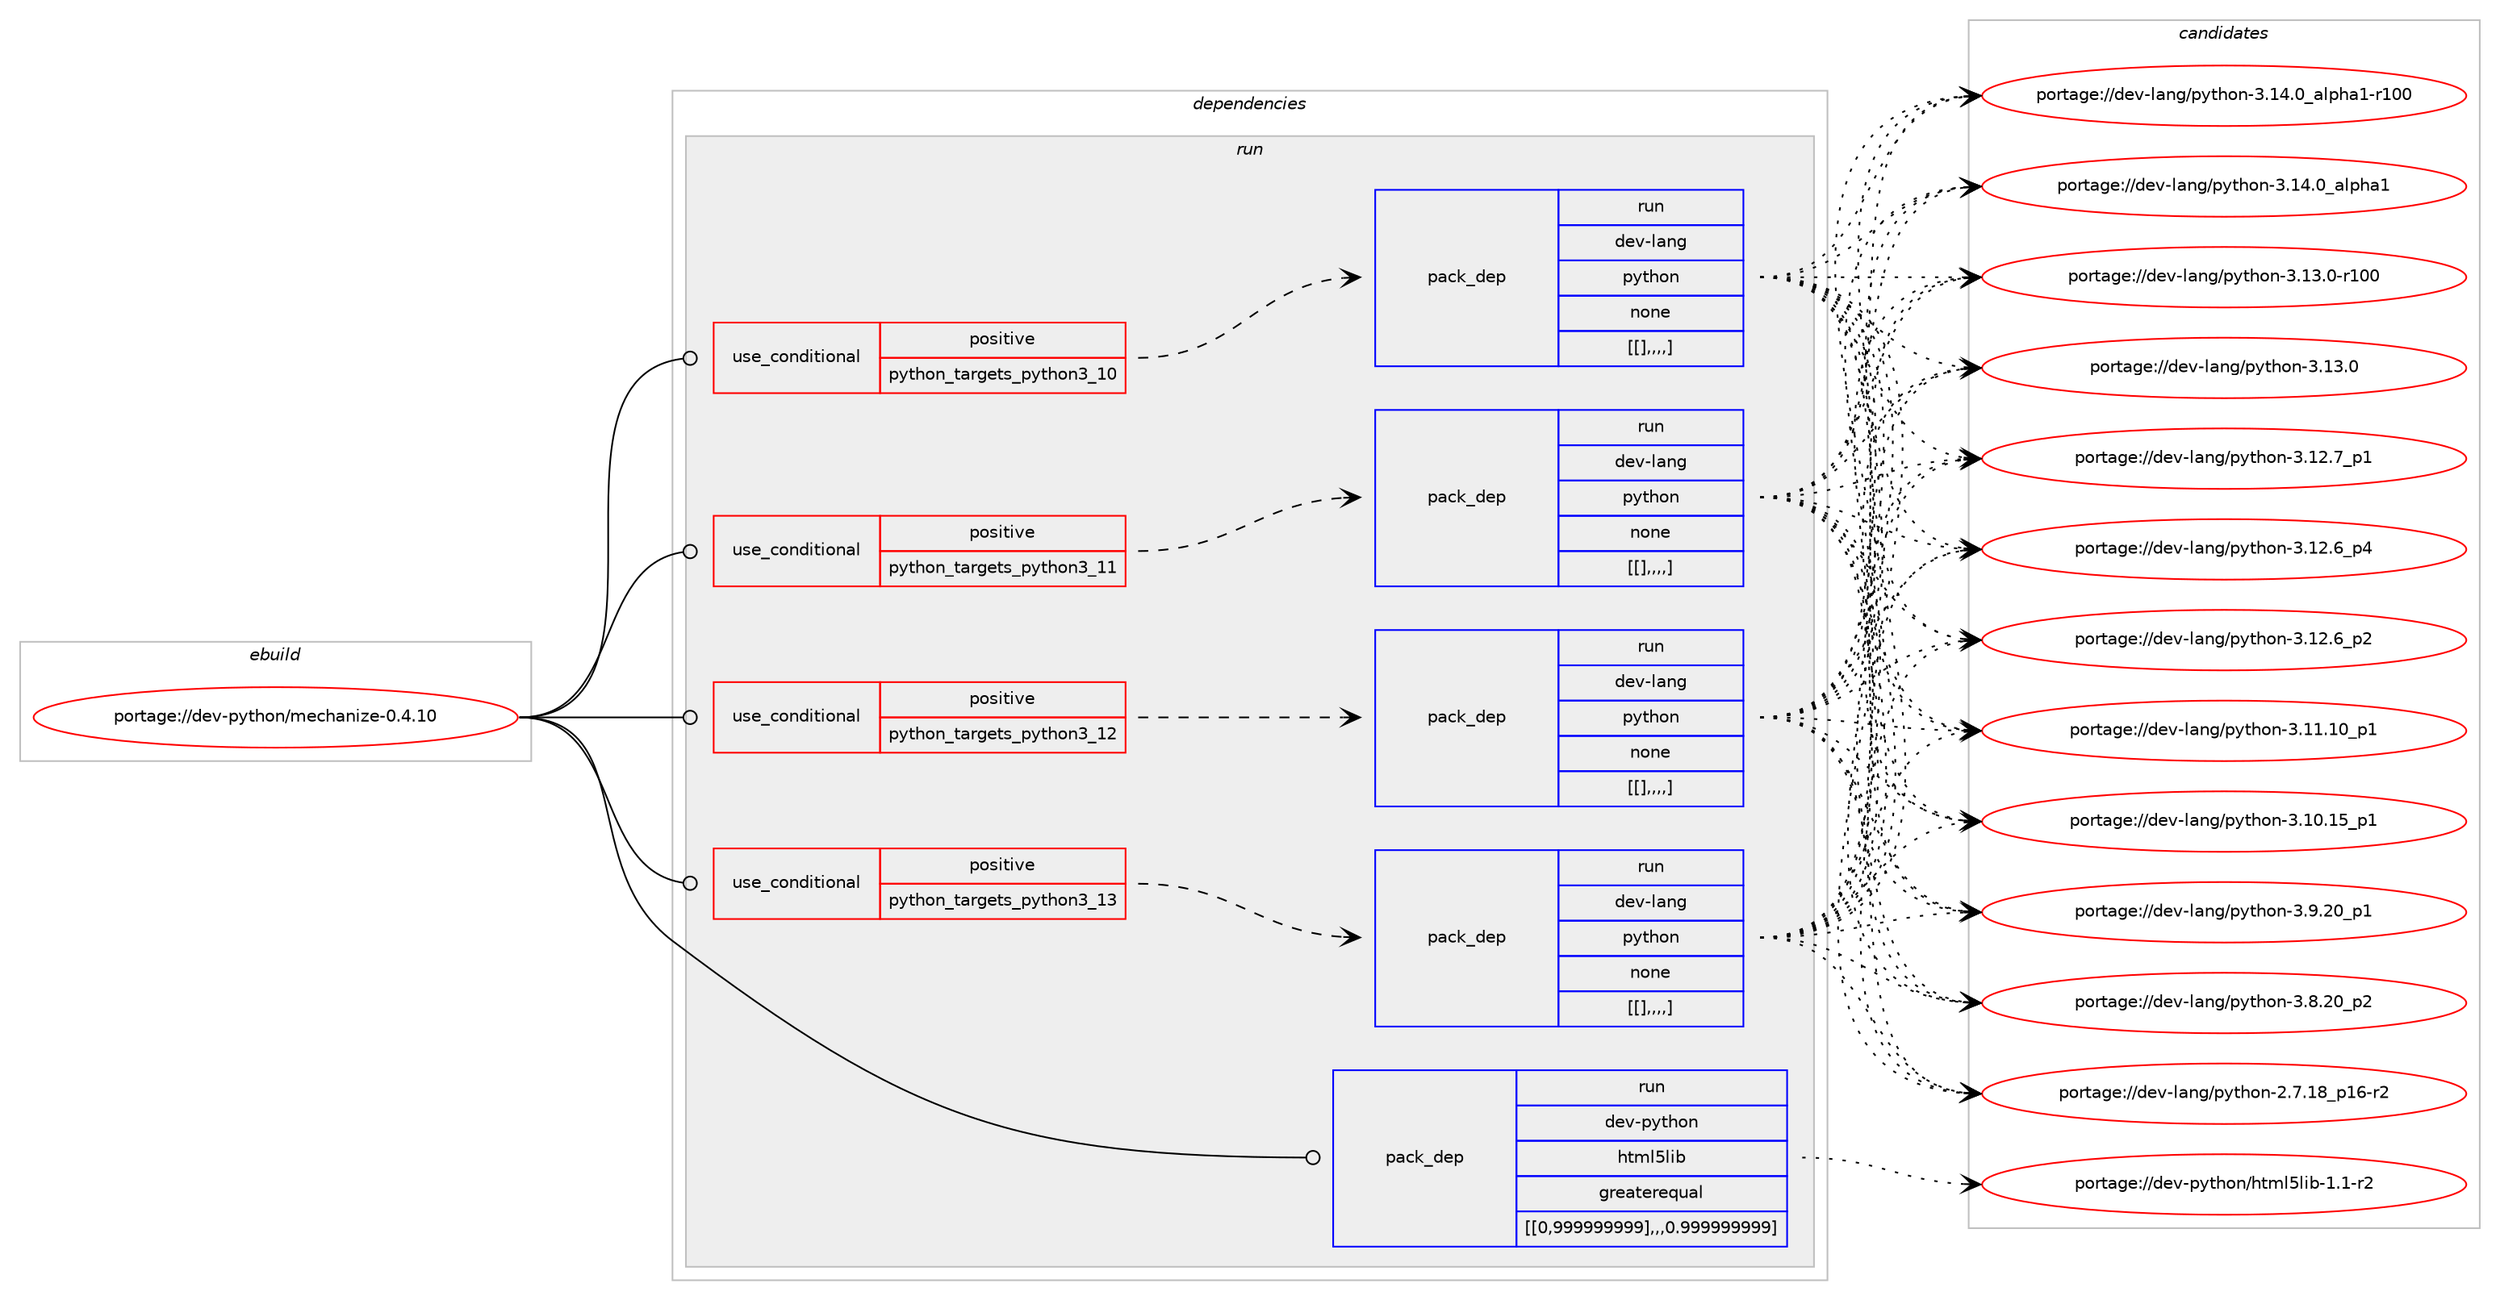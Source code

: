 digraph prolog {

# *************
# Graph options
# *************

newrank=true;
concentrate=true;
compound=true;
graph [rankdir=LR,fontname=Helvetica,fontsize=10,ranksep=1.5];#, ranksep=2.5, nodesep=0.2];
edge  [arrowhead=vee];
node  [fontname=Helvetica,fontsize=10];

# **********
# The ebuild
# **********

subgraph cluster_leftcol {
color=gray;
label=<<i>ebuild</i>>;
id [label="portage://dev-python/mechanize-0.4.10", color=red, width=4, href="../dev-python/mechanize-0.4.10.svg"];
}

# ****************
# The dependencies
# ****************

subgraph cluster_midcol {
color=gray;
label=<<i>dependencies</i>>;
subgraph cluster_compile {
fillcolor="#eeeeee";
style=filled;
label=<<i>compile</i>>;
}
subgraph cluster_compileandrun {
fillcolor="#eeeeee";
style=filled;
label=<<i>compile and run</i>>;
}
subgraph cluster_run {
fillcolor="#eeeeee";
style=filled;
label=<<i>run</i>>;
subgraph cond36979 {
dependency156743 [label=<<TABLE BORDER="0" CELLBORDER="1" CELLSPACING="0" CELLPADDING="4"><TR><TD ROWSPAN="3" CELLPADDING="10">use_conditional</TD></TR><TR><TD>positive</TD></TR><TR><TD>python_targets_python3_10</TD></TR></TABLE>>, shape=none, color=red];
subgraph pack118434 {
dependency156745 [label=<<TABLE BORDER="0" CELLBORDER="1" CELLSPACING="0" CELLPADDING="4" WIDTH="220"><TR><TD ROWSPAN="6" CELLPADDING="30">pack_dep</TD></TR><TR><TD WIDTH="110">run</TD></TR><TR><TD>dev-lang</TD></TR><TR><TD>python</TD></TR><TR><TD>none</TD></TR><TR><TD>[[],,,,]</TD></TR></TABLE>>, shape=none, color=blue];
}
dependency156743:e -> dependency156745:w [weight=20,style="dashed",arrowhead="vee"];
}
id:e -> dependency156743:w [weight=20,style="solid",arrowhead="odot"];
subgraph cond37007 {
dependency156775 [label=<<TABLE BORDER="0" CELLBORDER="1" CELLSPACING="0" CELLPADDING="4"><TR><TD ROWSPAN="3" CELLPADDING="10">use_conditional</TD></TR><TR><TD>positive</TD></TR><TR><TD>python_targets_python3_11</TD></TR></TABLE>>, shape=none, color=red];
subgraph pack118469 {
dependency156841 [label=<<TABLE BORDER="0" CELLBORDER="1" CELLSPACING="0" CELLPADDING="4" WIDTH="220"><TR><TD ROWSPAN="6" CELLPADDING="30">pack_dep</TD></TR><TR><TD WIDTH="110">run</TD></TR><TR><TD>dev-lang</TD></TR><TR><TD>python</TD></TR><TR><TD>none</TD></TR><TR><TD>[[],,,,]</TD></TR></TABLE>>, shape=none, color=blue];
}
dependency156775:e -> dependency156841:w [weight=20,style="dashed",arrowhead="vee"];
}
id:e -> dependency156775:w [weight=20,style="solid",arrowhead="odot"];
subgraph cond37049 {
dependency156920 [label=<<TABLE BORDER="0" CELLBORDER="1" CELLSPACING="0" CELLPADDING="4"><TR><TD ROWSPAN="3" CELLPADDING="10">use_conditional</TD></TR><TR><TD>positive</TD></TR><TR><TD>python_targets_python3_12</TD></TR></TABLE>>, shape=none, color=red];
subgraph pack118539 {
dependency156924 [label=<<TABLE BORDER="0" CELLBORDER="1" CELLSPACING="0" CELLPADDING="4" WIDTH="220"><TR><TD ROWSPAN="6" CELLPADDING="30">pack_dep</TD></TR><TR><TD WIDTH="110">run</TD></TR><TR><TD>dev-lang</TD></TR><TR><TD>python</TD></TR><TR><TD>none</TD></TR><TR><TD>[[],,,,]</TD></TR></TABLE>>, shape=none, color=blue];
}
dependency156920:e -> dependency156924:w [weight=20,style="dashed",arrowhead="vee"];
}
id:e -> dependency156920:w [weight=20,style="solid",arrowhead="odot"];
subgraph cond37079 {
dependency156935 [label=<<TABLE BORDER="0" CELLBORDER="1" CELLSPACING="0" CELLPADDING="4"><TR><TD ROWSPAN="3" CELLPADDING="10">use_conditional</TD></TR><TR><TD>positive</TD></TR><TR><TD>python_targets_python3_13</TD></TR></TABLE>>, shape=none, color=red];
subgraph pack118548 {
dependency156961 [label=<<TABLE BORDER="0" CELLBORDER="1" CELLSPACING="0" CELLPADDING="4" WIDTH="220"><TR><TD ROWSPAN="6" CELLPADDING="30">pack_dep</TD></TR><TR><TD WIDTH="110">run</TD></TR><TR><TD>dev-lang</TD></TR><TR><TD>python</TD></TR><TR><TD>none</TD></TR><TR><TD>[[],,,,]</TD></TR></TABLE>>, shape=none, color=blue];
}
dependency156935:e -> dependency156961:w [weight=20,style="dashed",arrowhead="vee"];
}
id:e -> dependency156935:w [weight=20,style="solid",arrowhead="odot"];
subgraph pack118556 {
dependency156994 [label=<<TABLE BORDER="0" CELLBORDER="1" CELLSPACING="0" CELLPADDING="4" WIDTH="220"><TR><TD ROWSPAN="6" CELLPADDING="30">pack_dep</TD></TR><TR><TD WIDTH="110">run</TD></TR><TR><TD>dev-python</TD></TR><TR><TD>html5lib</TD></TR><TR><TD>greaterequal</TD></TR><TR><TD>[[0,999999999],,,0.999999999]</TD></TR></TABLE>>, shape=none, color=blue];
}
id:e -> dependency156994:w [weight=20,style="solid",arrowhead="odot"];
}
}

# **************
# The candidates
# **************

subgraph cluster_choices {
rank=same;
color=gray;
label=<<i>candidates</i>>;

subgraph choice118429 {
color=black;
nodesep=1;
choice100101118451089711010347112121116104111110455146495246489597108112104974945114494848 [label="portage://dev-lang/python-3.14.0_alpha1-r100", color=red, width=4,href="../dev-lang/python-3.14.0_alpha1-r100.svg"];
choice1001011184510897110103471121211161041111104551464952464895971081121049749 [label="portage://dev-lang/python-3.14.0_alpha1", color=red, width=4,href="../dev-lang/python-3.14.0_alpha1.svg"];
choice1001011184510897110103471121211161041111104551464951464845114494848 [label="portage://dev-lang/python-3.13.0-r100", color=red, width=4,href="../dev-lang/python-3.13.0-r100.svg"];
choice10010111845108971101034711212111610411111045514649514648 [label="portage://dev-lang/python-3.13.0", color=red, width=4,href="../dev-lang/python-3.13.0.svg"];
choice100101118451089711010347112121116104111110455146495046559511249 [label="portage://dev-lang/python-3.12.7_p1", color=red, width=4,href="../dev-lang/python-3.12.7_p1.svg"];
choice100101118451089711010347112121116104111110455146495046549511252 [label="portage://dev-lang/python-3.12.6_p4", color=red, width=4,href="../dev-lang/python-3.12.6_p4.svg"];
choice100101118451089711010347112121116104111110455146495046549511250 [label="portage://dev-lang/python-3.12.6_p2", color=red, width=4,href="../dev-lang/python-3.12.6_p2.svg"];
choice10010111845108971101034711212111610411111045514649494649489511249 [label="portage://dev-lang/python-3.11.10_p1", color=red, width=4,href="../dev-lang/python-3.11.10_p1.svg"];
choice10010111845108971101034711212111610411111045514649484649539511249 [label="portage://dev-lang/python-3.10.15_p1", color=red, width=4,href="../dev-lang/python-3.10.15_p1.svg"];
choice100101118451089711010347112121116104111110455146574650489511249 [label="portage://dev-lang/python-3.9.20_p1", color=red, width=4,href="../dev-lang/python-3.9.20_p1.svg"];
choice100101118451089711010347112121116104111110455146564650489511250 [label="portage://dev-lang/python-3.8.20_p2", color=red, width=4,href="../dev-lang/python-3.8.20_p2.svg"];
choice100101118451089711010347112121116104111110455046554649569511249544511450 [label="portage://dev-lang/python-2.7.18_p16-r2", color=red, width=4,href="../dev-lang/python-2.7.18_p16-r2.svg"];
dependency156745:e -> choice100101118451089711010347112121116104111110455146495246489597108112104974945114494848:w [style=dotted,weight="100"];
dependency156745:e -> choice1001011184510897110103471121211161041111104551464952464895971081121049749:w [style=dotted,weight="100"];
dependency156745:e -> choice1001011184510897110103471121211161041111104551464951464845114494848:w [style=dotted,weight="100"];
dependency156745:e -> choice10010111845108971101034711212111610411111045514649514648:w [style=dotted,weight="100"];
dependency156745:e -> choice100101118451089711010347112121116104111110455146495046559511249:w [style=dotted,weight="100"];
dependency156745:e -> choice100101118451089711010347112121116104111110455146495046549511252:w [style=dotted,weight="100"];
dependency156745:e -> choice100101118451089711010347112121116104111110455146495046549511250:w [style=dotted,weight="100"];
dependency156745:e -> choice10010111845108971101034711212111610411111045514649494649489511249:w [style=dotted,weight="100"];
dependency156745:e -> choice10010111845108971101034711212111610411111045514649484649539511249:w [style=dotted,weight="100"];
dependency156745:e -> choice100101118451089711010347112121116104111110455146574650489511249:w [style=dotted,weight="100"];
dependency156745:e -> choice100101118451089711010347112121116104111110455146564650489511250:w [style=dotted,weight="100"];
dependency156745:e -> choice100101118451089711010347112121116104111110455046554649569511249544511450:w [style=dotted,weight="100"];
}
subgraph choice118431 {
color=black;
nodesep=1;
choice100101118451089711010347112121116104111110455146495246489597108112104974945114494848 [label="portage://dev-lang/python-3.14.0_alpha1-r100", color=red, width=4,href="../dev-lang/python-3.14.0_alpha1-r100.svg"];
choice1001011184510897110103471121211161041111104551464952464895971081121049749 [label="portage://dev-lang/python-3.14.0_alpha1", color=red, width=4,href="../dev-lang/python-3.14.0_alpha1.svg"];
choice1001011184510897110103471121211161041111104551464951464845114494848 [label="portage://dev-lang/python-3.13.0-r100", color=red, width=4,href="../dev-lang/python-3.13.0-r100.svg"];
choice10010111845108971101034711212111610411111045514649514648 [label="portage://dev-lang/python-3.13.0", color=red, width=4,href="../dev-lang/python-3.13.0.svg"];
choice100101118451089711010347112121116104111110455146495046559511249 [label="portage://dev-lang/python-3.12.7_p1", color=red, width=4,href="../dev-lang/python-3.12.7_p1.svg"];
choice100101118451089711010347112121116104111110455146495046549511252 [label="portage://dev-lang/python-3.12.6_p4", color=red, width=4,href="../dev-lang/python-3.12.6_p4.svg"];
choice100101118451089711010347112121116104111110455146495046549511250 [label="portage://dev-lang/python-3.12.6_p2", color=red, width=4,href="../dev-lang/python-3.12.6_p2.svg"];
choice10010111845108971101034711212111610411111045514649494649489511249 [label="portage://dev-lang/python-3.11.10_p1", color=red, width=4,href="../dev-lang/python-3.11.10_p1.svg"];
choice10010111845108971101034711212111610411111045514649484649539511249 [label="portage://dev-lang/python-3.10.15_p1", color=red, width=4,href="../dev-lang/python-3.10.15_p1.svg"];
choice100101118451089711010347112121116104111110455146574650489511249 [label="portage://dev-lang/python-3.9.20_p1", color=red, width=4,href="../dev-lang/python-3.9.20_p1.svg"];
choice100101118451089711010347112121116104111110455146564650489511250 [label="portage://dev-lang/python-3.8.20_p2", color=red, width=4,href="../dev-lang/python-3.8.20_p2.svg"];
choice100101118451089711010347112121116104111110455046554649569511249544511450 [label="portage://dev-lang/python-2.7.18_p16-r2", color=red, width=4,href="../dev-lang/python-2.7.18_p16-r2.svg"];
dependency156841:e -> choice100101118451089711010347112121116104111110455146495246489597108112104974945114494848:w [style=dotted,weight="100"];
dependency156841:e -> choice1001011184510897110103471121211161041111104551464952464895971081121049749:w [style=dotted,weight="100"];
dependency156841:e -> choice1001011184510897110103471121211161041111104551464951464845114494848:w [style=dotted,weight="100"];
dependency156841:e -> choice10010111845108971101034711212111610411111045514649514648:w [style=dotted,weight="100"];
dependency156841:e -> choice100101118451089711010347112121116104111110455146495046559511249:w [style=dotted,weight="100"];
dependency156841:e -> choice100101118451089711010347112121116104111110455146495046549511252:w [style=dotted,weight="100"];
dependency156841:e -> choice100101118451089711010347112121116104111110455146495046549511250:w [style=dotted,weight="100"];
dependency156841:e -> choice10010111845108971101034711212111610411111045514649494649489511249:w [style=dotted,weight="100"];
dependency156841:e -> choice10010111845108971101034711212111610411111045514649484649539511249:w [style=dotted,weight="100"];
dependency156841:e -> choice100101118451089711010347112121116104111110455146574650489511249:w [style=dotted,weight="100"];
dependency156841:e -> choice100101118451089711010347112121116104111110455146564650489511250:w [style=dotted,weight="100"];
dependency156841:e -> choice100101118451089711010347112121116104111110455046554649569511249544511450:w [style=dotted,weight="100"];
}
subgraph choice118440 {
color=black;
nodesep=1;
choice100101118451089711010347112121116104111110455146495246489597108112104974945114494848 [label="portage://dev-lang/python-3.14.0_alpha1-r100", color=red, width=4,href="../dev-lang/python-3.14.0_alpha1-r100.svg"];
choice1001011184510897110103471121211161041111104551464952464895971081121049749 [label="portage://dev-lang/python-3.14.0_alpha1", color=red, width=4,href="../dev-lang/python-3.14.0_alpha1.svg"];
choice1001011184510897110103471121211161041111104551464951464845114494848 [label="portage://dev-lang/python-3.13.0-r100", color=red, width=4,href="../dev-lang/python-3.13.0-r100.svg"];
choice10010111845108971101034711212111610411111045514649514648 [label="portage://dev-lang/python-3.13.0", color=red, width=4,href="../dev-lang/python-3.13.0.svg"];
choice100101118451089711010347112121116104111110455146495046559511249 [label="portage://dev-lang/python-3.12.7_p1", color=red, width=4,href="../dev-lang/python-3.12.7_p1.svg"];
choice100101118451089711010347112121116104111110455146495046549511252 [label="portage://dev-lang/python-3.12.6_p4", color=red, width=4,href="../dev-lang/python-3.12.6_p4.svg"];
choice100101118451089711010347112121116104111110455146495046549511250 [label="portage://dev-lang/python-3.12.6_p2", color=red, width=4,href="../dev-lang/python-3.12.6_p2.svg"];
choice10010111845108971101034711212111610411111045514649494649489511249 [label="portage://dev-lang/python-3.11.10_p1", color=red, width=4,href="../dev-lang/python-3.11.10_p1.svg"];
choice10010111845108971101034711212111610411111045514649484649539511249 [label="portage://dev-lang/python-3.10.15_p1", color=red, width=4,href="../dev-lang/python-3.10.15_p1.svg"];
choice100101118451089711010347112121116104111110455146574650489511249 [label="portage://dev-lang/python-3.9.20_p1", color=red, width=4,href="../dev-lang/python-3.9.20_p1.svg"];
choice100101118451089711010347112121116104111110455146564650489511250 [label="portage://dev-lang/python-3.8.20_p2", color=red, width=4,href="../dev-lang/python-3.8.20_p2.svg"];
choice100101118451089711010347112121116104111110455046554649569511249544511450 [label="portage://dev-lang/python-2.7.18_p16-r2", color=red, width=4,href="../dev-lang/python-2.7.18_p16-r2.svg"];
dependency156924:e -> choice100101118451089711010347112121116104111110455146495246489597108112104974945114494848:w [style=dotted,weight="100"];
dependency156924:e -> choice1001011184510897110103471121211161041111104551464952464895971081121049749:w [style=dotted,weight="100"];
dependency156924:e -> choice1001011184510897110103471121211161041111104551464951464845114494848:w [style=dotted,weight="100"];
dependency156924:e -> choice10010111845108971101034711212111610411111045514649514648:w [style=dotted,weight="100"];
dependency156924:e -> choice100101118451089711010347112121116104111110455146495046559511249:w [style=dotted,weight="100"];
dependency156924:e -> choice100101118451089711010347112121116104111110455146495046549511252:w [style=dotted,weight="100"];
dependency156924:e -> choice100101118451089711010347112121116104111110455146495046549511250:w [style=dotted,weight="100"];
dependency156924:e -> choice10010111845108971101034711212111610411111045514649494649489511249:w [style=dotted,weight="100"];
dependency156924:e -> choice10010111845108971101034711212111610411111045514649484649539511249:w [style=dotted,weight="100"];
dependency156924:e -> choice100101118451089711010347112121116104111110455146574650489511249:w [style=dotted,weight="100"];
dependency156924:e -> choice100101118451089711010347112121116104111110455146564650489511250:w [style=dotted,weight="100"];
dependency156924:e -> choice100101118451089711010347112121116104111110455046554649569511249544511450:w [style=dotted,weight="100"];
}
subgraph choice118447 {
color=black;
nodesep=1;
choice100101118451089711010347112121116104111110455146495246489597108112104974945114494848 [label="portage://dev-lang/python-3.14.0_alpha1-r100", color=red, width=4,href="../dev-lang/python-3.14.0_alpha1-r100.svg"];
choice1001011184510897110103471121211161041111104551464952464895971081121049749 [label="portage://dev-lang/python-3.14.0_alpha1", color=red, width=4,href="../dev-lang/python-3.14.0_alpha1.svg"];
choice1001011184510897110103471121211161041111104551464951464845114494848 [label="portage://dev-lang/python-3.13.0-r100", color=red, width=4,href="../dev-lang/python-3.13.0-r100.svg"];
choice10010111845108971101034711212111610411111045514649514648 [label="portage://dev-lang/python-3.13.0", color=red, width=4,href="../dev-lang/python-3.13.0.svg"];
choice100101118451089711010347112121116104111110455146495046559511249 [label="portage://dev-lang/python-3.12.7_p1", color=red, width=4,href="../dev-lang/python-3.12.7_p1.svg"];
choice100101118451089711010347112121116104111110455146495046549511252 [label="portage://dev-lang/python-3.12.6_p4", color=red, width=4,href="../dev-lang/python-3.12.6_p4.svg"];
choice100101118451089711010347112121116104111110455146495046549511250 [label="portage://dev-lang/python-3.12.6_p2", color=red, width=4,href="../dev-lang/python-3.12.6_p2.svg"];
choice10010111845108971101034711212111610411111045514649494649489511249 [label="portage://dev-lang/python-3.11.10_p1", color=red, width=4,href="../dev-lang/python-3.11.10_p1.svg"];
choice10010111845108971101034711212111610411111045514649484649539511249 [label="portage://dev-lang/python-3.10.15_p1", color=red, width=4,href="../dev-lang/python-3.10.15_p1.svg"];
choice100101118451089711010347112121116104111110455146574650489511249 [label="portage://dev-lang/python-3.9.20_p1", color=red, width=4,href="../dev-lang/python-3.9.20_p1.svg"];
choice100101118451089711010347112121116104111110455146564650489511250 [label="portage://dev-lang/python-3.8.20_p2", color=red, width=4,href="../dev-lang/python-3.8.20_p2.svg"];
choice100101118451089711010347112121116104111110455046554649569511249544511450 [label="portage://dev-lang/python-2.7.18_p16-r2", color=red, width=4,href="../dev-lang/python-2.7.18_p16-r2.svg"];
dependency156961:e -> choice100101118451089711010347112121116104111110455146495246489597108112104974945114494848:w [style=dotted,weight="100"];
dependency156961:e -> choice1001011184510897110103471121211161041111104551464952464895971081121049749:w [style=dotted,weight="100"];
dependency156961:e -> choice1001011184510897110103471121211161041111104551464951464845114494848:w [style=dotted,weight="100"];
dependency156961:e -> choice10010111845108971101034711212111610411111045514649514648:w [style=dotted,weight="100"];
dependency156961:e -> choice100101118451089711010347112121116104111110455146495046559511249:w [style=dotted,weight="100"];
dependency156961:e -> choice100101118451089711010347112121116104111110455146495046549511252:w [style=dotted,weight="100"];
dependency156961:e -> choice100101118451089711010347112121116104111110455146495046549511250:w [style=dotted,weight="100"];
dependency156961:e -> choice10010111845108971101034711212111610411111045514649494649489511249:w [style=dotted,weight="100"];
dependency156961:e -> choice10010111845108971101034711212111610411111045514649484649539511249:w [style=dotted,weight="100"];
dependency156961:e -> choice100101118451089711010347112121116104111110455146574650489511249:w [style=dotted,weight="100"];
dependency156961:e -> choice100101118451089711010347112121116104111110455146564650489511250:w [style=dotted,weight="100"];
dependency156961:e -> choice100101118451089711010347112121116104111110455046554649569511249544511450:w [style=dotted,weight="100"];
}
subgraph choice118463 {
color=black;
nodesep=1;
choice10010111845112121116104111110471041161091085310810598454946494511450 [label="portage://dev-python/html5lib-1.1-r2", color=red, width=4,href="../dev-python/html5lib-1.1-r2.svg"];
dependency156994:e -> choice10010111845112121116104111110471041161091085310810598454946494511450:w [style=dotted,weight="100"];
}
}

}
